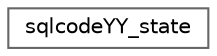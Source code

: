 digraph "Graphical Class Hierarchy"
{
 // INTERACTIVE_SVG=YES
 // LATEX_PDF_SIZE
  bgcolor="transparent";
  edge [fontname=Helvetica,fontsize=10,labelfontname=Helvetica,labelfontsize=10];
  node [fontname=Helvetica,fontsize=10,shape=box,height=0.2,width=0.4];
  rankdir="LR";
  Node0 [label="sqlcodeYY_state",height=0.2,width=0.4,color="grey40", fillcolor="white", style="filled",URL="$da/d7b/structsqlcode_y_y__state.html",tooltip=" "];
}
